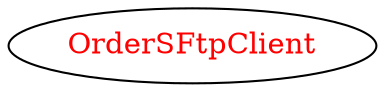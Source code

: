 digraph dependencyGraph {
 concentrate=true;
 ranksep="2.0";
 rankdir="LR"; 
 splines="ortho";
"OrderSFtpClient" [fontcolor="red"];
}